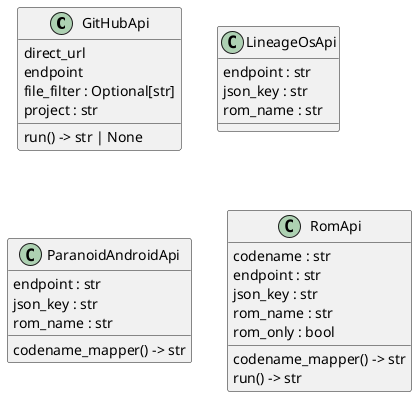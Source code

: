 @startuml classes
set namespaceSeparator none
class "GitHubApi" as clients.github.GitHubApi {
  direct_url
  endpoint
  file_filter : Optional[str]
  project : str
  run() -> str | None
}
class "LineageOsApi" as clients.los.LineageOsApi {
  endpoint : str
  json_key : str
  rom_name : str
}
class "ParanoidAndroidApi" as clients.pa.ParanoidAndroidApi {
  endpoint : str
  json_key : str
  rom_name : str
  codename_mapper() -> str
}
class "RomApi" as clients.rom_api.RomApi {
  codename : str
  endpoint : str
  json_key : str
  rom_name : str
  rom_only : bool
  codename_mapper() -> str
  run() -> str
}
@enduml
